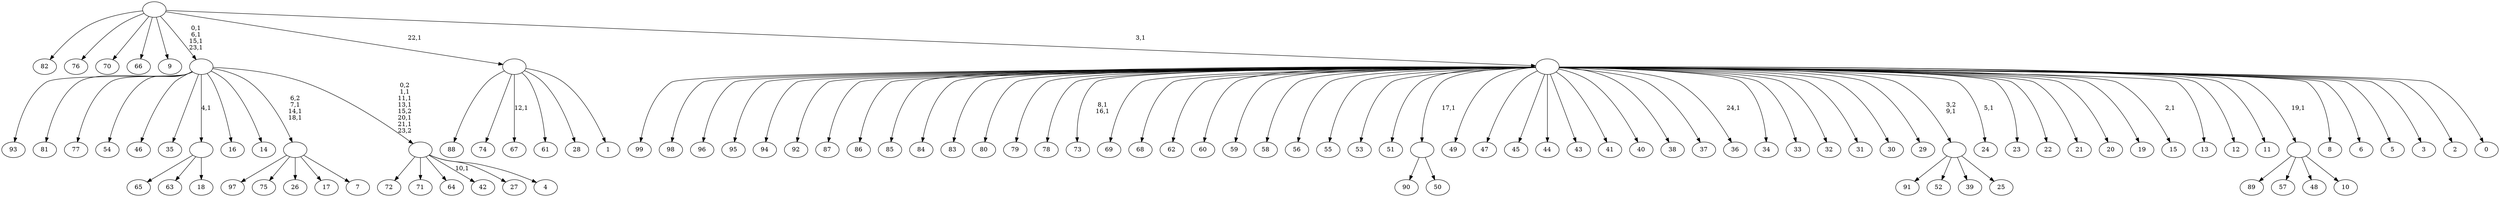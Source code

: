 digraph T {
	125 [label="99"]
	124 [label="98"]
	123 [label="97"]
	122 [label="96"]
	121 [label="95"]
	120 [label="94"]
	119 [label="93"]
	118 [label="92"]
	117 [label="91"]
	116 [label="90"]
	115 [label="89"]
	114 [label="88"]
	113 [label="87"]
	112 [label="86"]
	111 [label="85"]
	110 [label="84"]
	109 [label="83"]
	108 [label="82"]
	107 [label="81"]
	106 [label="80"]
	105 [label="79"]
	104 [label="78"]
	103 [label="77"]
	102 [label="76"]
	101 [label="75"]
	100 [label="74"]
	99 [label="73"]
	96 [label="72"]
	95 [label="71"]
	94 [label="70"]
	93 [label="69"]
	92 [label="68"]
	91 [label="67"]
	89 [label="66"]
	88 [label="65"]
	87 [label="64"]
	86 [label="63"]
	85 [label="62"]
	84 [label="61"]
	83 [label="60"]
	82 [label="59"]
	81 [label="58"]
	80 [label="57"]
	79 [label="56"]
	78 [label="55"]
	77 [label="54"]
	76 [label="53"]
	75 [label="52"]
	74 [label="51"]
	73 [label="50"]
	72 [label=""]
	71 [label="49"]
	70 [label="48"]
	69 [label="47"]
	68 [label="46"]
	67 [label="45"]
	66 [label="44"]
	65 [label="43"]
	64 [label="42"]
	62 [label="41"]
	61 [label="40"]
	60 [label="39"]
	59 [label="38"]
	58 [label="37"]
	57 [label="36"]
	55 [label="35"]
	54 [label="34"]
	53 [label="33"]
	52 [label="32"]
	51 [label="31"]
	50 [label="30"]
	49 [label="29"]
	48 [label="28"]
	47 [label="27"]
	46 [label="26"]
	45 [label="25"]
	44 [label=""]
	43 [label="24"]
	41 [label="23"]
	40 [label="22"]
	39 [label="21"]
	38 [label="20"]
	37 [label="19"]
	36 [label="18"]
	35 [label=""]
	34 [label="17"]
	33 [label="16"]
	32 [label="15"]
	30 [label="14"]
	29 [label="13"]
	28 [label="12"]
	27 [label="11"]
	26 [label="10"]
	25 [label=""]
	24 [label="9"]
	23 [label="8"]
	22 [label="7"]
	21 [label=""]
	18 [label="6"]
	17 [label="5"]
	16 [label="4"]
	15 [label=""]
	10 [label=""]
	6 [label="3"]
	5 [label="2"]
	4 [label="1"]
	3 [label=""]
	2 [label="0"]
	1 [label=""]
	0 [label=""]
	72 -> 116 [label=""]
	72 -> 73 [label=""]
	44 -> 117 [label=""]
	44 -> 75 [label=""]
	44 -> 60 [label=""]
	44 -> 45 [label=""]
	35 -> 88 [label=""]
	35 -> 86 [label=""]
	35 -> 36 [label=""]
	25 -> 115 [label=""]
	25 -> 80 [label=""]
	25 -> 70 [label=""]
	25 -> 26 [label=""]
	21 -> 123 [label=""]
	21 -> 101 [label=""]
	21 -> 46 [label=""]
	21 -> 34 [label=""]
	21 -> 22 [label=""]
	15 -> 64 [label="10,1"]
	15 -> 96 [label=""]
	15 -> 95 [label=""]
	15 -> 87 [label=""]
	15 -> 47 [label=""]
	15 -> 16 [label=""]
	10 -> 15 [label="0,2\n1,1\n11,1\n13,1\n15,2\n20,1\n21,1\n23,2"]
	10 -> 21 [label="6,2\n7,1\n14,1\n18,1"]
	10 -> 119 [label=""]
	10 -> 107 [label=""]
	10 -> 103 [label=""]
	10 -> 77 [label=""]
	10 -> 68 [label=""]
	10 -> 55 [label=""]
	10 -> 35 [label="4,1"]
	10 -> 33 [label=""]
	10 -> 30 [label=""]
	3 -> 91 [label="12,1"]
	3 -> 114 [label=""]
	3 -> 100 [label=""]
	3 -> 84 [label=""]
	3 -> 48 [label=""]
	3 -> 4 [label=""]
	1 -> 32 [label="2,1"]
	1 -> 43 [label="5,1"]
	1 -> 57 [label="24,1"]
	1 -> 99 [label="8,1\n16,1"]
	1 -> 125 [label=""]
	1 -> 124 [label=""]
	1 -> 122 [label=""]
	1 -> 121 [label=""]
	1 -> 120 [label=""]
	1 -> 118 [label=""]
	1 -> 113 [label=""]
	1 -> 112 [label=""]
	1 -> 111 [label=""]
	1 -> 110 [label=""]
	1 -> 109 [label=""]
	1 -> 106 [label=""]
	1 -> 105 [label=""]
	1 -> 104 [label=""]
	1 -> 93 [label=""]
	1 -> 92 [label=""]
	1 -> 85 [label=""]
	1 -> 83 [label=""]
	1 -> 82 [label=""]
	1 -> 81 [label=""]
	1 -> 79 [label=""]
	1 -> 78 [label=""]
	1 -> 76 [label=""]
	1 -> 74 [label=""]
	1 -> 72 [label="17,1"]
	1 -> 71 [label=""]
	1 -> 69 [label=""]
	1 -> 67 [label=""]
	1 -> 66 [label=""]
	1 -> 65 [label=""]
	1 -> 62 [label=""]
	1 -> 61 [label=""]
	1 -> 59 [label=""]
	1 -> 58 [label=""]
	1 -> 54 [label=""]
	1 -> 53 [label=""]
	1 -> 52 [label=""]
	1 -> 51 [label=""]
	1 -> 50 [label=""]
	1 -> 49 [label=""]
	1 -> 44 [label="3,2\n9,1"]
	1 -> 41 [label=""]
	1 -> 40 [label=""]
	1 -> 39 [label=""]
	1 -> 38 [label=""]
	1 -> 37 [label=""]
	1 -> 29 [label=""]
	1 -> 28 [label=""]
	1 -> 27 [label=""]
	1 -> 25 [label="19,1"]
	1 -> 23 [label=""]
	1 -> 18 [label=""]
	1 -> 17 [label=""]
	1 -> 6 [label=""]
	1 -> 5 [label=""]
	1 -> 2 [label=""]
	0 -> 10 [label="0,1\n6,1\n15,1\n23,1"]
	0 -> 108 [label=""]
	0 -> 102 [label=""]
	0 -> 94 [label=""]
	0 -> 89 [label=""]
	0 -> 24 [label=""]
	0 -> 3 [label="22,1"]
	0 -> 1 [label="3,1"]
}
